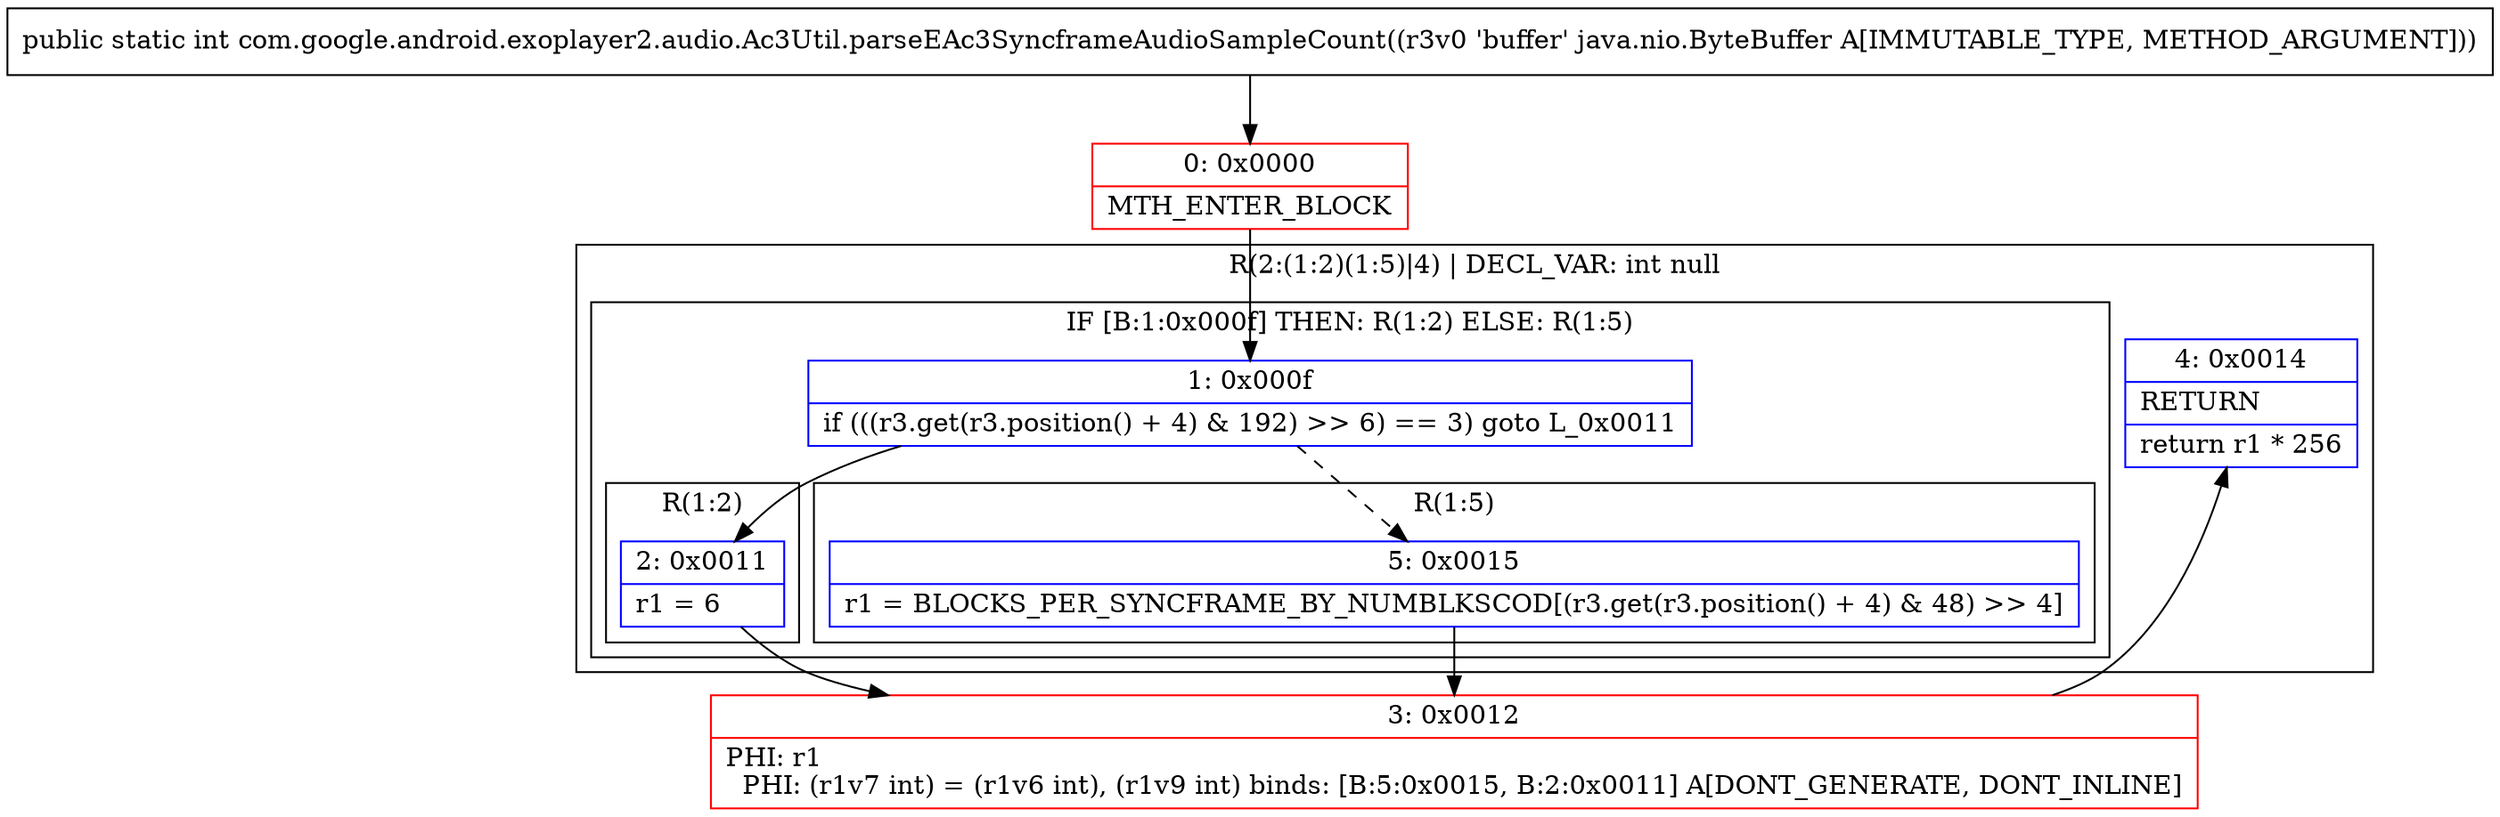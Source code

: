 digraph "CFG forcom.google.android.exoplayer2.audio.Ac3Util.parseEAc3SyncframeAudioSampleCount(Ljava\/nio\/ByteBuffer;)I" {
subgraph cluster_Region_1372225083 {
label = "R(2:(1:2)(1:5)|4) | DECL_VAR: int null\l";
node [shape=record,color=blue];
subgraph cluster_IfRegion_90437275 {
label = "IF [B:1:0x000f] THEN: R(1:2) ELSE: R(1:5)";
node [shape=record,color=blue];
Node_1 [shape=record,label="{1\:\ 0x000f|if (((r3.get(r3.position() + 4) & 192) \>\> 6) == 3) goto L_0x0011\l}"];
subgraph cluster_Region_925991876 {
label = "R(1:2)";
node [shape=record,color=blue];
Node_2 [shape=record,label="{2\:\ 0x0011|r1 = 6\l}"];
}
subgraph cluster_Region_271818224 {
label = "R(1:5)";
node [shape=record,color=blue];
Node_5 [shape=record,label="{5\:\ 0x0015|r1 = BLOCKS_PER_SYNCFRAME_BY_NUMBLKSCOD[(r3.get(r3.position() + 4) & 48) \>\> 4]\l}"];
}
}
Node_4 [shape=record,label="{4\:\ 0x0014|RETURN\l|return r1 * 256\l}"];
}
Node_0 [shape=record,color=red,label="{0\:\ 0x0000|MTH_ENTER_BLOCK\l}"];
Node_3 [shape=record,color=red,label="{3\:\ 0x0012|PHI: r1 \l  PHI: (r1v7 int) = (r1v6 int), (r1v9 int) binds: [B:5:0x0015, B:2:0x0011] A[DONT_GENERATE, DONT_INLINE]\l}"];
MethodNode[shape=record,label="{public static int com.google.android.exoplayer2.audio.Ac3Util.parseEAc3SyncframeAudioSampleCount((r3v0 'buffer' java.nio.ByteBuffer A[IMMUTABLE_TYPE, METHOD_ARGUMENT])) }"];
MethodNode -> Node_0;
Node_1 -> Node_2;
Node_1 -> Node_5[style=dashed];
Node_2 -> Node_3;
Node_5 -> Node_3;
Node_0 -> Node_1;
Node_3 -> Node_4;
}

